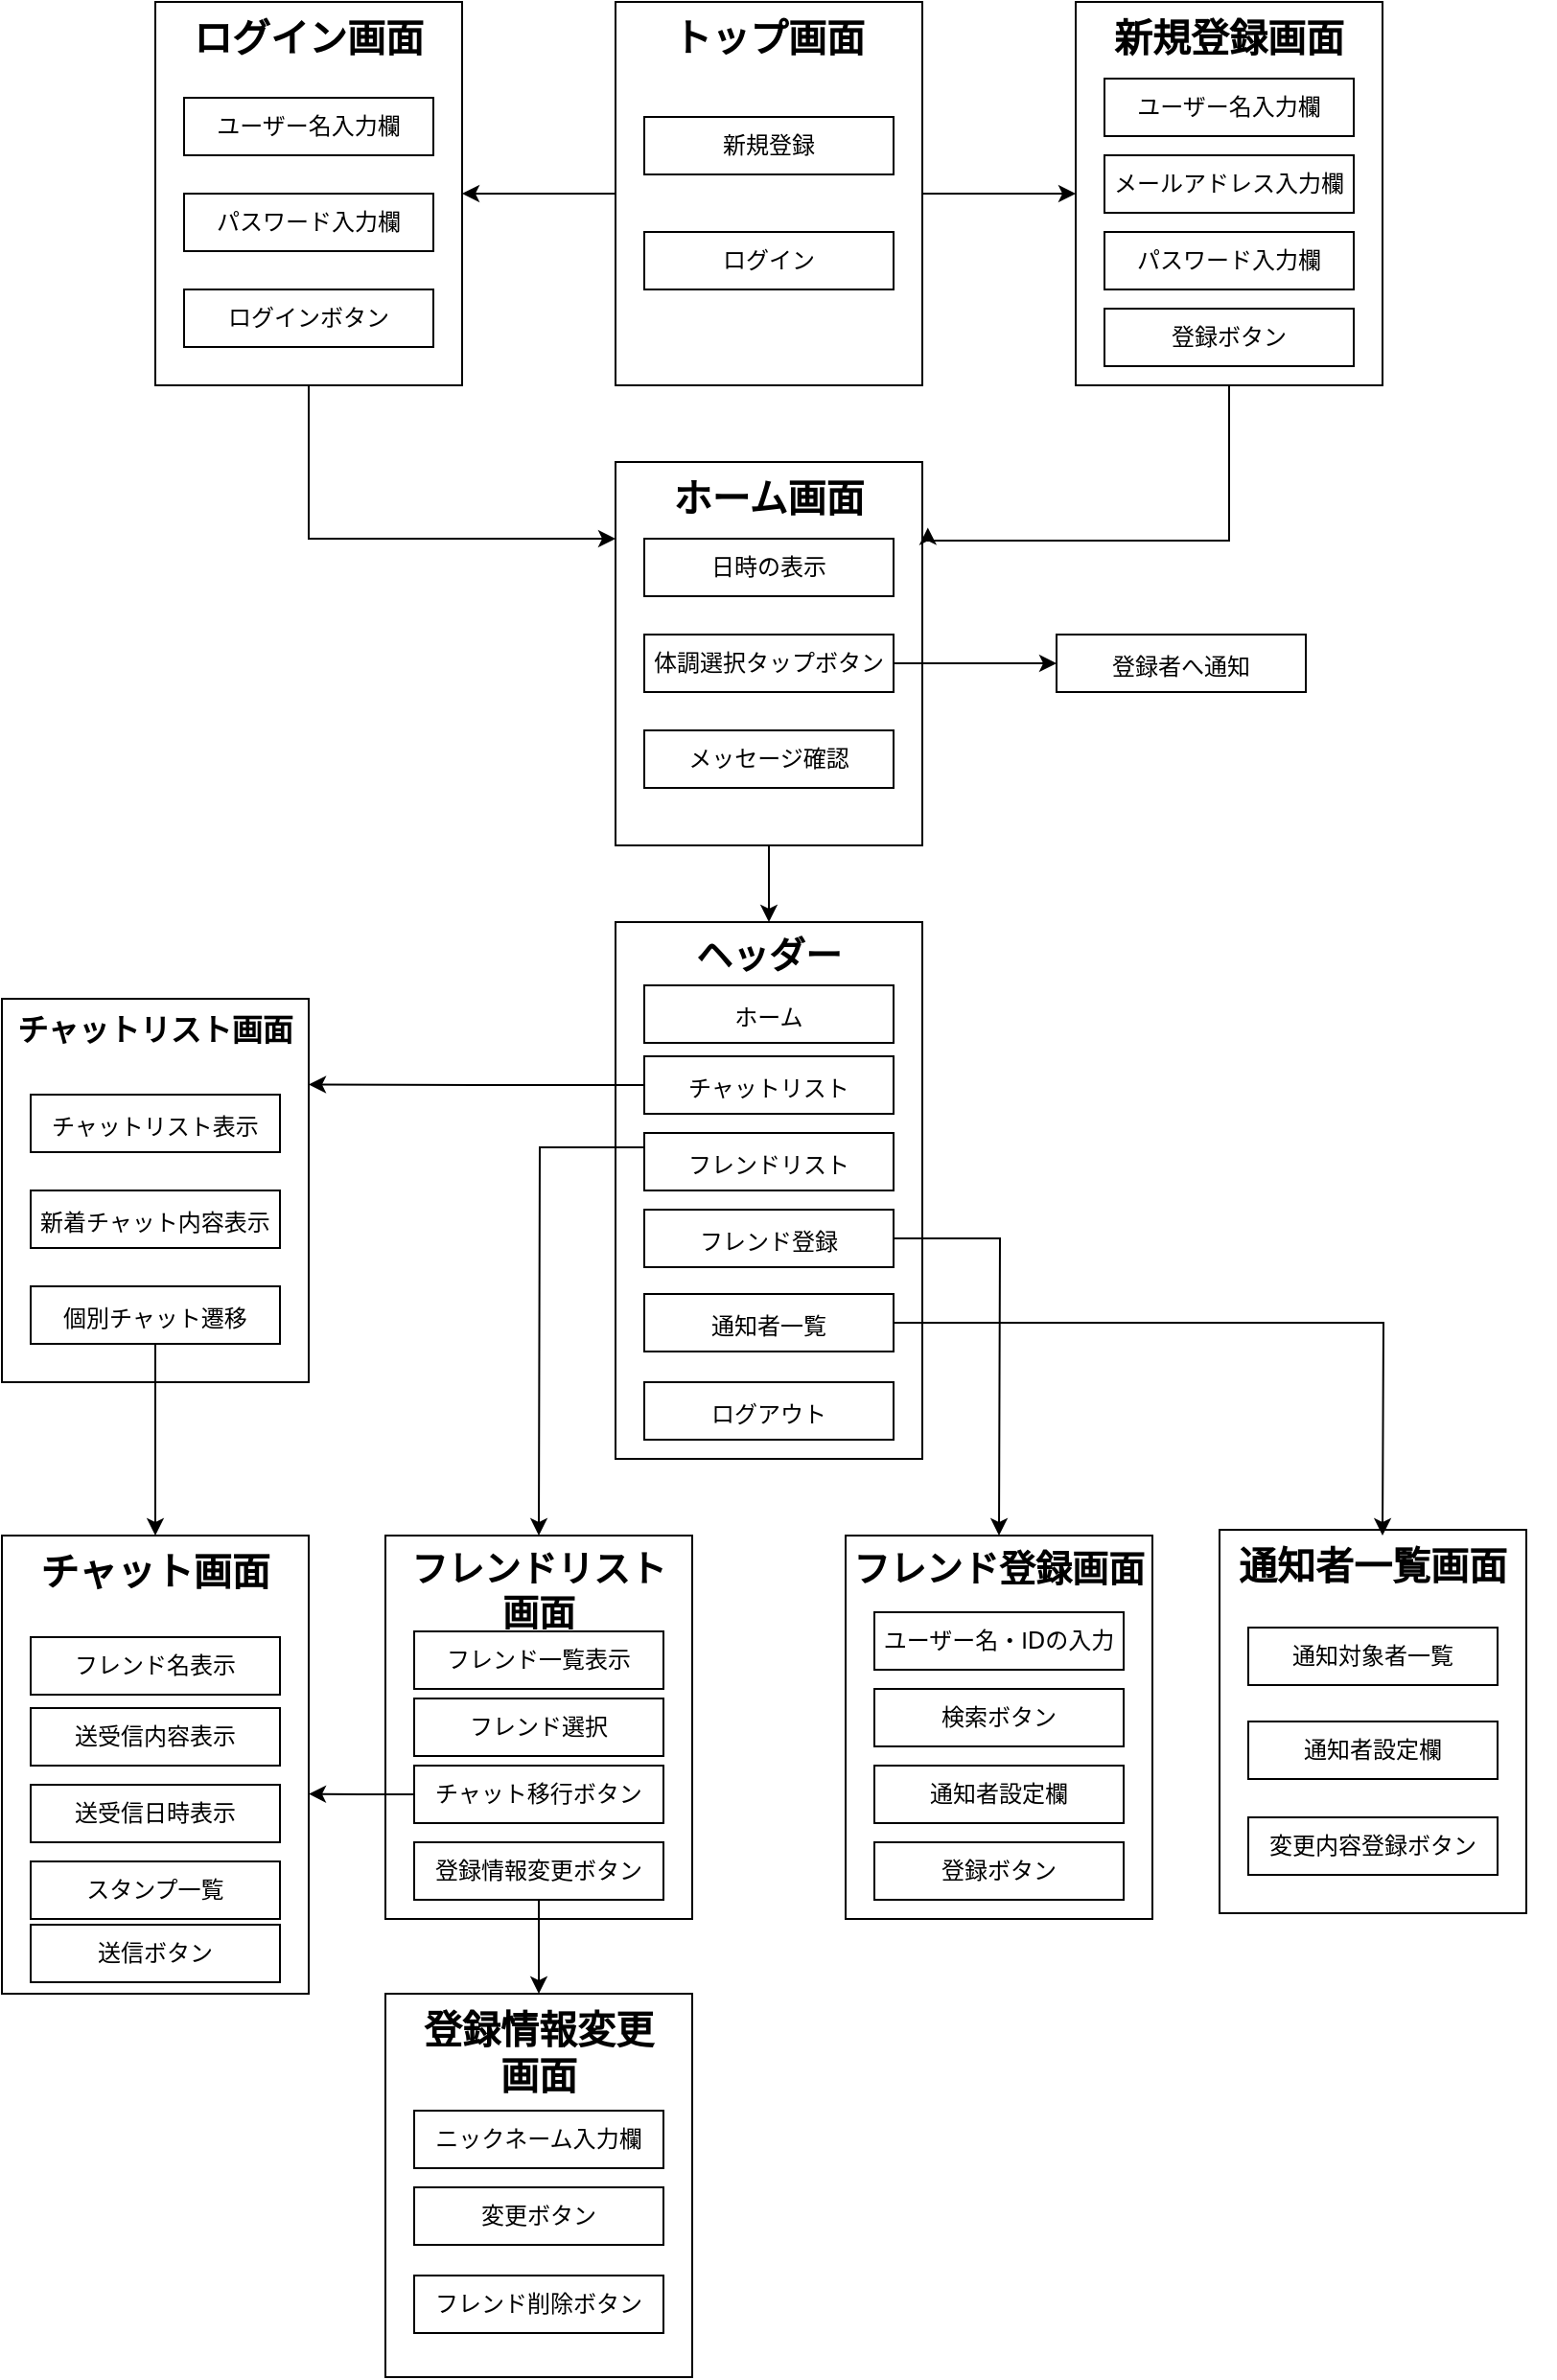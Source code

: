 <mxfile version="24.2.1" type="github">
  <diagram id="zXYdlJMxpkLPpKTD0zcQ" name="ページ1">
    <mxGraphModel dx="1120" dy="641" grid="1" gridSize="10" guides="1" tooltips="1" connect="1" arrows="1" fold="1" page="1" pageScale="1" pageWidth="1169" pageHeight="827" math="0" shadow="0">
      <root>
        <mxCell id="0" />
        <mxCell id="1" parent="0" />
        <mxCell id="KdNdumpBAWfkXNgbXocE-5" style="edgeStyle=orthogonalEdgeStyle;rounded=0;orthogonalLoop=1;jettySize=auto;html=1;exitX=0.5;exitY=1;exitDx=0;exitDy=0;entryX=0.5;entryY=0;entryDx=0;entryDy=0;" edge="1" parent="1" source="gSIg1-qY6fK0YbSR8IV2-4" target="hMFui25325vpyBuBLBgp-82">
          <mxGeometry relative="1" as="geometry" />
        </mxCell>
        <mxCell id="gSIg1-qY6fK0YbSR8IV2-4" value="&lt;b style=&quot;border-color: var(--border-color); color: rgb(0, 0, 0); font-family: Helvetica; font-style: normal; font-variant-ligatures: normal; font-variant-caps: normal; letter-spacing: normal; orphans: 2; text-indent: 0px; text-transform: none; widows: 2; word-spacing: 0px; -webkit-text-stroke-width: 0px; background-color: initial; text-decoration-thickness: initial; text-decoration-style: initial; text-decoration-color: initial; font-size: 12px; text-align: justify;&quot;&gt;&lt;font style=&quot;border-color: var(--border-color); font-size: 20px;&quot;&gt;ホーム画面&lt;/font&gt;&lt;/b&gt;&lt;br&gt;" style="rounded=0;whiteSpace=wrap;html=1;fontSize=16;verticalAlign=top;" parent="1" vertex="1">
          <mxGeometry x="400" y="280" width="160" height="200" as="geometry" />
        </mxCell>
        <mxCell id="8WLKLdAXPGA9mwzkF5FM-7" value="&lt;b style=&quot;border-color: var(--border-color); background-color: initial; font-size: 12px; text-align: justify;&quot;&gt;&lt;font style=&quot;border-color: var(--border-color); font-size: 20px;&quot;&gt;新規登録画面&lt;/font&gt;&lt;/b&gt;" style="rounded=0;whiteSpace=wrap;html=1;fontSize=16;verticalAlign=top;" parent="1" vertex="1">
          <mxGeometry x="640" y="40" width="160" height="200" as="geometry" />
        </mxCell>
        <mxCell id="0rlgu-Swk3jwepfzvg8y-5" style="edgeStyle=orthogonalEdgeStyle;rounded=0;orthogonalLoop=1;jettySize=auto;html=1;entryX=1;entryY=0.5;entryDx=0;entryDy=0;" parent="1" source="8WLKLdAXPGA9mwzkF5FM-14" target="8WLKLdAXPGA9mwzkF5FM-51" edge="1">
          <mxGeometry relative="1" as="geometry" />
        </mxCell>
        <mxCell id="0rlgu-Swk3jwepfzvg8y-6" style="edgeStyle=orthogonalEdgeStyle;rounded=0;orthogonalLoop=1;jettySize=auto;html=1;entryX=0;entryY=0.5;entryDx=0;entryDy=0;" parent="1" source="8WLKLdAXPGA9mwzkF5FM-14" target="8WLKLdAXPGA9mwzkF5FM-7" edge="1">
          <mxGeometry relative="1" as="geometry" />
        </mxCell>
        <mxCell id="8WLKLdAXPGA9mwzkF5FM-14" value="&lt;b style=&quot;border-color: var(--border-color); font-size: 12px; text-align: justify; background-color: initial;&quot;&gt;&lt;font style=&quot;border-color: var(--border-color); font-size: 20px;&quot;&gt;トップ画面&lt;/font&gt;&lt;/b&gt;" style="rounded=0;whiteSpace=wrap;html=1;fontSize=16;verticalAlign=top;" parent="1" vertex="1">
          <mxGeometry x="400" y="40" width="160" height="200" as="geometry" />
        </mxCell>
        <mxCell id="8WLKLdAXPGA9mwzkF5FM-15" value="日時の表示" style="rounded=0;whiteSpace=wrap;html=1;fillColor=#FFFFFF;strokeColor=#000000;" parent="1" vertex="1">
          <mxGeometry x="415" y="320" width="130" height="30" as="geometry" />
        </mxCell>
        <mxCell id="0rlgu-Swk3jwepfzvg8y-13" style="edgeStyle=orthogonalEdgeStyle;rounded=0;orthogonalLoop=1;jettySize=auto;html=1;entryX=0;entryY=0.5;entryDx=0;entryDy=0;" parent="1" source="8WLKLdAXPGA9mwzkF5FM-19" target="8WLKLdAXPGA9mwzkF5FM-44" edge="1">
          <mxGeometry relative="1" as="geometry" />
        </mxCell>
        <mxCell id="8WLKLdAXPGA9mwzkF5FM-19" value="体調選択タップボタン" style="rounded=0;whiteSpace=wrap;html=1;fillColor=#FFFFFF;strokeColor=#000000;" parent="1" vertex="1">
          <mxGeometry x="415" y="370" width="130" height="30" as="geometry" />
        </mxCell>
        <mxCell id="8WLKLdAXPGA9mwzkF5FM-26" value="ログイン" style="rounded=0;whiteSpace=wrap;html=1;fillColor=#FFFFFF;strokeColor=#000000;" parent="1" vertex="1">
          <mxGeometry x="415" y="160" width="130" height="30" as="geometry" />
        </mxCell>
        <mxCell id="8WLKLdAXPGA9mwzkF5FM-28" value="&lt;font style=&quot;font-size: 12px;&quot;&gt;新規登録&lt;/font&gt;" style="rounded=0;whiteSpace=wrap;html=1;fillColor=#FFFFFF;strokeColor=#000000;" parent="1" vertex="1">
          <mxGeometry x="415" y="100" width="130" height="30" as="geometry" />
        </mxCell>
        <mxCell id="8WLKLdAXPGA9mwzkF5FM-44" value="&lt;span style=&quot;border-color: var(--border-color); text-align: justify; background-color: initial;&quot;&gt;&lt;font style=&quot;border-color: var(--border-color); font-size: 12px;&quot;&gt;登録者へ通知&lt;/font&gt;&lt;/span&gt;" style="rounded=0;whiteSpace=wrap;html=1;fontSize=16;fillColor=#FFFFFF;strokeColor=#000000;" parent="1" vertex="1">
          <mxGeometry x="630" y="370" width="130" height="30" as="geometry" />
        </mxCell>
        <mxCell id="8WLKLdAXPGA9mwzkF5FM-46" value="&lt;font style=&quot;font-size: 12px;&quot;&gt;登録ボタン&lt;/font&gt;" style="rounded=0;whiteSpace=wrap;html=1;fillColor=#FFFFFF;strokeColor=#000000;" parent="1" vertex="1">
          <mxGeometry x="655" y="200" width="130" height="30" as="geometry" />
        </mxCell>
        <mxCell id="8WLKLdAXPGA9mwzkF5FM-47" value="メールアドレス入力欄" style="rounded=0;whiteSpace=wrap;html=1;fillColor=#FFFFFF;strokeColor=#000000;" parent="1" vertex="1">
          <mxGeometry x="655" y="120" width="130" height="30" as="geometry" />
        </mxCell>
        <mxCell id="8WLKLdAXPGA9mwzkF5FM-48" value="&lt;font style=&quot;font-size: 12px;&quot;&gt;ユーザー名入力欄&lt;/font&gt;" style="rounded=0;whiteSpace=wrap;html=1;fillColor=#FFFFFF;strokeColor=#000000;" parent="1" vertex="1">
          <mxGeometry x="655" y="80" width="130" height="30" as="geometry" />
        </mxCell>
        <mxCell id="8WLKLdAXPGA9mwzkF5FM-49" value="パスワード入力欄" style="rounded=0;whiteSpace=wrap;html=1;fillColor=#FFFFFF;strokeColor=#000000;" parent="1" vertex="1">
          <mxGeometry x="655" y="160" width="130" height="30" as="geometry" />
        </mxCell>
        <mxCell id="8WLKLdAXPGA9mwzkF5FM-50" value="" style="group" parent="1" vertex="1" connectable="0">
          <mxGeometry x="160" y="40" width="160" height="200" as="geometry" />
        </mxCell>
        <mxCell id="8WLKLdAXPGA9mwzkF5FM-51" value="&lt;b style=&quot;border-color: var(--border-color); font-size: 12px; text-align: justify; background-color: initial;&quot;&gt;&lt;font style=&quot;border-color: var(--border-color); font-size: 20px;&quot;&gt;ログイン画面&lt;/font&gt;&lt;/b&gt;" style="rounded=0;whiteSpace=wrap;html=1;fontSize=16;verticalAlign=top;" parent="8WLKLdAXPGA9mwzkF5FM-50" vertex="1">
          <mxGeometry width="160" height="200" as="geometry" />
        </mxCell>
        <mxCell id="8WLKLdAXPGA9mwzkF5FM-52" value="ログインボタン" style="rounded=0;whiteSpace=wrap;html=1;fillColor=#FFFFFF;strokeColor=#000000;" parent="8WLKLdAXPGA9mwzkF5FM-50" vertex="1">
          <mxGeometry x="15" y="150" width="130" height="30" as="geometry" />
        </mxCell>
        <mxCell id="8WLKLdAXPGA9mwzkF5FM-53" value="パスワード入力欄" style="rounded=0;whiteSpace=wrap;html=1;fillColor=#FFFFFF;strokeColor=#000000;" parent="8WLKLdAXPGA9mwzkF5FM-50" vertex="1">
          <mxGeometry x="15" y="100" width="130" height="30" as="geometry" />
        </mxCell>
        <mxCell id="8WLKLdAXPGA9mwzkF5FM-54" value="&lt;font style=&quot;font-size: 12px;&quot;&gt;ユーザー名入力欄&lt;/font&gt;" style="rounded=0;whiteSpace=wrap;html=1;fillColor=#FFFFFF;strokeColor=#000000;" parent="8WLKLdAXPGA9mwzkF5FM-50" vertex="1">
          <mxGeometry x="15" y="50" width="130" height="30" as="geometry" />
        </mxCell>
        <mxCell id="8WLKLdAXPGA9mwzkF5FM-57" value="メッセージ確認" style="rounded=0;whiteSpace=wrap;html=1;fillColor=#FFFFFF;strokeColor=#000000;" parent="1" vertex="1">
          <mxGeometry x="415" y="420" width="130" height="30" as="geometry" />
        </mxCell>
        <mxCell id="hMFui25325vpyBuBLBgp-15" value="" style="group" parent="1" vertex="1" connectable="0">
          <mxGeometry x="320" y="1079" width="160" height="200" as="geometry" />
        </mxCell>
        <mxCell id="qUEitJOZd1o9Dxp1bKS5-3" value="" style="group" parent="hMFui25325vpyBuBLBgp-15" vertex="1" connectable="0">
          <mxGeometry x="-40" width="160" height="200" as="geometry" />
        </mxCell>
        <mxCell id="8WLKLdAXPGA9mwzkF5FM-10" value="&lt;b style=&quot;border-color: var(--border-color); font-size: 12px; text-align: justify; background-color: initial;&quot;&gt;&lt;font style=&quot;border-color: var(--border-color); font-size: 20px;&quot;&gt;登録情報変更&lt;br&gt;画面&lt;/font&gt;&lt;/b&gt;" style="rounded=0;whiteSpace=wrap;html=1;fontSize=16;verticalAlign=top;" parent="qUEitJOZd1o9Dxp1bKS5-3" vertex="1">
          <mxGeometry width="160" height="200" as="geometry" />
        </mxCell>
        <mxCell id="8WLKLdAXPGA9mwzkF5FM-29" style="edgeStyle=none;curved=1;rounded=0;orthogonalLoop=1;jettySize=auto;html=1;entryX=0.5;entryY=0;entryDx=0;entryDy=0;fontSize=12;startSize=8;endSize=8;" parent="qUEitJOZd1o9Dxp1bKS5-3" source="8WLKLdAXPGA9mwzkF5FM-10" target="8WLKLdAXPGA9mwzkF5FM-10" edge="1">
          <mxGeometry relative="1" as="geometry" />
        </mxCell>
        <mxCell id="hMFui25325vpyBuBLBgp-99" value="変更ボタン" style="rounded=0;whiteSpace=wrap;html=1;fillColor=#FFFFFF;strokeColor=#000000;" parent="qUEitJOZd1o9Dxp1bKS5-3" vertex="1">
          <mxGeometry x="15" y="101" width="130" height="30" as="geometry" />
        </mxCell>
        <mxCell id="8WLKLdAXPGA9mwzkF5FM-17" value="フレンド削除ボタン" style="rounded=0;whiteSpace=wrap;html=1;fillColor=#FFFFFF;strokeColor=#000000;" parent="qUEitJOZd1o9Dxp1bKS5-3" vertex="1">
          <mxGeometry x="15" y="147" width="130" height="30" as="geometry" />
        </mxCell>
        <mxCell id="KdNdumpBAWfkXNgbXocE-34" value="ニックネーム入力欄" style="rounded=0;whiteSpace=wrap;html=1;fillColor=#FFFFFF;strokeColor=#000000;" vertex="1" parent="qUEitJOZd1o9Dxp1bKS5-3">
          <mxGeometry x="15" y="61" width="130" height="30" as="geometry" />
        </mxCell>
        <mxCell id="hMFui25325vpyBuBLBgp-59" value="" style="group" parent="1" vertex="1" connectable="0">
          <mxGeometry x="730" y="827" width="160" height="200" as="geometry" />
        </mxCell>
        <mxCell id="hMFui25325vpyBuBLBgp-35" value="&lt;div style=&quot;text-align: justify;&quot;&gt;&lt;span style=&quot;background-color: initial; font-size: 20px;&quot;&gt;&lt;b&gt;通知者一覧画面&lt;/b&gt;&lt;/span&gt;&lt;/div&gt;" style="rounded=0;whiteSpace=wrap;html=1;fontSize=16;verticalAlign=top;" parent="hMFui25325vpyBuBLBgp-59" vertex="1">
          <mxGeometry x="-15" y="10" width="160" height="200" as="geometry" />
        </mxCell>
        <mxCell id="hMFui25325vpyBuBLBgp-24" value="通知者設定欄" style="rounded=0;whiteSpace=wrap;html=1;fillColor=#FFFFFF;strokeColor=#000000;" parent="hMFui25325vpyBuBLBgp-59" vertex="1">
          <mxGeometry y="110" width="130" height="30" as="geometry" />
        </mxCell>
        <mxCell id="hMFui25325vpyBuBLBgp-43" value="変更内容登録ボタン" style="rounded=0;whiteSpace=wrap;html=1;fillColor=#FFFFFF;strokeColor=#000000;" parent="hMFui25325vpyBuBLBgp-59" vertex="1">
          <mxGeometry y="160" width="130" height="30" as="geometry" />
        </mxCell>
        <mxCell id="hMFui25325vpyBuBLBgp-48" value="通知対象者一覧" style="rounded=0;whiteSpace=wrap;html=1;fillColor=#FFFFFF;strokeColor=#000000;" parent="hMFui25325vpyBuBLBgp-59" vertex="1">
          <mxGeometry y="61" width="130" height="30" as="geometry" />
        </mxCell>
        <mxCell id="hMFui25325vpyBuBLBgp-88" value="" style="group" parent="1" vertex="1" connectable="0">
          <mxGeometry x="280" y="840" width="160" height="200" as="geometry" />
        </mxCell>
        <mxCell id="hMFui25325vpyBuBLBgp-64" value="&lt;div style=&quot;font-size: 19px;&quot;&gt;&lt;font style=&quot;font-size: 19px;&quot;&gt;&lt;b style=&quot;&quot;&gt;フレンド&lt;/b&gt;&lt;b style=&quot;background-color: initial;&quot;&gt;リスト&lt;/b&gt;&lt;/font&gt;&lt;/div&gt;&lt;div style=&quot;font-size: 19px;&quot;&gt;&lt;b style=&quot;background-color: initial;&quot;&gt;&lt;font style=&quot;font-size: 19px;&quot;&gt;画面&lt;/font&gt;&lt;/b&gt;&lt;/div&gt;" style="rounded=0;whiteSpace=wrap;html=1;fontSize=16;verticalAlign=top;align=center;" parent="hMFui25325vpyBuBLBgp-88" vertex="1">
          <mxGeometry width="160" height="200" as="geometry" />
        </mxCell>
        <mxCell id="hMFui25325vpyBuBLBgp-77" value="フレンド一覧表示" style="rounded=0;whiteSpace=wrap;html=1;fillColor=#FFFFFF;strokeColor=#000000;" parent="hMFui25325vpyBuBLBgp-88" vertex="1">
          <mxGeometry x="15" y="50" width="130" height="30" as="geometry" />
        </mxCell>
        <mxCell id="hMFui25325vpyBuBLBgp-80" value="チャット移行ボタン" style="rounded=0;whiteSpace=wrap;html=1;fillColor=#FFFFFF;strokeColor=#000000;" parent="hMFui25325vpyBuBLBgp-88" vertex="1">
          <mxGeometry x="15" y="120" width="130" height="30" as="geometry" />
        </mxCell>
        <mxCell id="hMFui25325vpyBuBLBgp-81" value="登録情報変更ボタン" style="rounded=0;whiteSpace=wrap;html=1;fillColor=#FFFFFF;strokeColor=#000000;" parent="hMFui25325vpyBuBLBgp-88" vertex="1">
          <mxGeometry x="15" y="160" width="130" height="30" as="geometry" />
        </mxCell>
        <mxCell id="hMFui25325vpyBuBLBgp-105" value="フレンド選択" style="rounded=0;whiteSpace=wrap;html=1;fillColor=#FFFFFF;strokeColor=#000000;" parent="hMFui25325vpyBuBLBgp-88" vertex="1">
          <mxGeometry x="15" y="85" width="130" height="30" as="geometry" />
        </mxCell>
        <mxCell id="hMFui25325vpyBuBLBgp-117" style="edgeStyle=orthogonalEdgeStyle;rounded=0;orthogonalLoop=1;jettySize=auto;html=1;entryX=1.018;entryY=0.171;entryDx=0;entryDy=0;entryPerimeter=0;" parent="1" source="8WLKLdAXPGA9mwzkF5FM-7" target="gSIg1-qY6fK0YbSR8IV2-4" edge="1">
          <mxGeometry relative="1" as="geometry">
            <Array as="points">
              <mxPoint x="720" y="321" />
            </Array>
          </mxGeometry>
        </mxCell>
        <mxCell id="hMFui25325vpyBuBLBgp-120" style="edgeStyle=orthogonalEdgeStyle;rounded=0;orthogonalLoop=1;jettySize=auto;html=1;" parent="1" source="8WLKLdAXPGA9mwzkF5FM-51" edge="1">
          <mxGeometry relative="1" as="geometry">
            <mxPoint x="400" y="320" as="targetPoint" />
            <Array as="points">
              <mxPoint x="240" y="320" />
            </Array>
          </mxGeometry>
        </mxCell>
        <mxCell id="qUEitJOZd1o9Dxp1bKS5-2" value="" style="group" parent="1" vertex="1" connectable="0">
          <mxGeometry x="80" y="840" width="160" height="239" as="geometry" />
        </mxCell>
        <mxCell id="8WLKLdAXPGA9mwzkF5FM-1" value="&lt;div style=&quot;text-align: justify;&quot;&gt;&lt;span style=&quot;background-color: initial; font-size: 20px;&quot;&gt;&lt;b&gt;チャット画面&lt;/b&gt;&lt;/span&gt;&lt;/div&gt;" style="rounded=0;whiteSpace=wrap;html=1;fontSize=16;verticalAlign=top;" parent="qUEitJOZd1o9Dxp1bKS5-2" vertex="1">
          <mxGeometry width="160" height="239" as="geometry" />
        </mxCell>
        <mxCell id="hMFui25325vpyBuBLBgp-46" value="スタンプ一覧" style="rounded=0;whiteSpace=wrap;html=1;fillColor=#FFFFFF;strokeColor=#000000;" parent="qUEitJOZd1o9Dxp1bKS5-2" vertex="1">
          <mxGeometry x="15" y="170" width="130" height="30" as="geometry" />
        </mxCell>
        <mxCell id="hMFui25325vpyBuBLBgp-47" value="送信ボタン" style="rounded=0;whiteSpace=wrap;html=1;fillColor=#FFFFFF;strokeColor=#000000;" parent="qUEitJOZd1o9Dxp1bKS5-2" vertex="1">
          <mxGeometry x="15" y="203" width="130" height="30" as="geometry" />
        </mxCell>
        <mxCell id="hMFui25325vpyBuBLBgp-131" value="フレンド名表示" style="rounded=0;whiteSpace=wrap;html=1;fillColor=#FFFFFF;strokeColor=#000000;" parent="qUEitJOZd1o9Dxp1bKS5-2" vertex="1">
          <mxGeometry x="15" y="53" width="130" height="30" as="geometry" />
        </mxCell>
        <mxCell id="hMFui25325vpyBuBLBgp-132" value="送受信内容表示" style="rounded=0;whiteSpace=wrap;html=1;fillColor=#FFFFFF;strokeColor=#000000;" parent="qUEitJOZd1o9Dxp1bKS5-2" vertex="1">
          <mxGeometry x="15" y="90" width="130" height="30" as="geometry" />
        </mxCell>
        <mxCell id="hMFui25325vpyBuBLBgp-133" value="送受信日時表示" style="rounded=0;whiteSpace=wrap;html=1;fillColor=#FFFFFF;strokeColor=#000000;" parent="qUEitJOZd1o9Dxp1bKS5-2" vertex="1">
          <mxGeometry x="15" y="130" width="130" height="30" as="geometry" />
        </mxCell>
        <mxCell id="qUEitJOZd1o9Dxp1bKS5-4" value="" style="group" parent="1" vertex="1" connectable="0">
          <mxGeometry x="520" y="840" width="160" height="200" as="geometry" />
        </mxCell>
        <mxCell id="8WLKLdAXPGA9mwzkF5FM-59" value="&lt;div style=&quot;text-align: justify;&quot;&gt;&lt;span style=&quot;background-color: initial;&quot;&gt;&lt;b style=&quot;&quot;&gt;&lt;font style=&quot;font-size: 19px;&quot;&gt;フレンド登録画面&lt;/font&gt;&lt;/b&gt;&lt;/span&gt;&lt;/div&gt;" style="rounded=0;whiteSpace=wrap;html=1;fontSize=16;verticalAlign=top;container=0;" parent="qUEitJOZd1o9Dxp1bKS5-4" vertex="1">
          <mxGeometry width="160" height="200" as="geometry" />
        </mxCell>
        <mxCell id="8WLKLdAXPGA9mwzkF5FM-60" value="検索ボタン" style="rounded=0;whiteSpace=wrap;html=1;fillColor=#FFFFFF;strokeColor=#000000;container=0;" parent="qUEitJOZd1o9Dxp1bKS5-4" vertex="1">
          <mxGeometry x="15" y="80" width="130" height="30" as="geometry" />
        </mxCell>
        <mxCell id="0rlgu-Swk3jwepfzvg8y-2" value="ユーザー名・IⅮの入力" style="rounded=0;whiteSpace=wrap;html=1;fillColor=#FFFFFF;strokeColor=#000000;container=0;" parent="qUEitJOZd1o9Dxp1bKS5-4" vertex="1">
          <mxGeometry x="15" y="40" width="130" height="30" as="geometry" />
        </mxCell>
        <mxCell id="hMFui25325vpyBuBLBgp-34" value="通知者設定欄" style="rounded=0;whiteSpace=wrap;html=1;fillColor=#FFFFFF;strokeColor=#000000;container=0;" parent="qUEitJOZd1o9Dxp1bKS5-4" vertex="1">
          <mxGeometry x="15" y="120" width="130" height="30" as="geometry" />
        </mxCell>
        <mxCell id="8WLKLdAXPGA9mwzkF5FM-62" value="登録ボタン" style="rounded=0;whiteSpace=wrap;html=1;fillColor=#FFFFFF;strokeColor=#000000;container=0;" parent="qUEitJOZd1o9Dxp1bKS5-4" vertex="1">
          <mxGeometry x="15" y="160" width="130" height="30" as="geometry" />
        </mxCell>
        <mxCell id="hMFui25325vpyBuBLBgp-82" value="&lt;div style=&quot;text-align: justify;&quot;&gt;&lt;span style=&quot;background-color: initial; font-size: 19px;&quot;&gt;&lt;b&gt;ヘッダー&lt;/b&gt;&lt;/span&gt;&lt;/div&gt;" style="rounded=0;whiteSpace=wrap;html=1;fontSize=16;verticalAlign=top;container=0;" parent="1" vertex="1">
          <mxGeometry x="400" y="520" width="160" height="280" as="geometry" />
        </mxCell>
        <mxCell id="KdNdumpBAWfkXNgbXocE-15" value="&lt;div style=&quot;text-align: justify;&quot;&gt;&lt;span style=&quot;font-size: 12px;&quot;&gt;ホーム&lt;/span&gt;&lt;/div&gt;" style="rounded=0;whiteSpace=wrap;html=1;fontSize=16;fillColor=#FFFFFF;strokeColor=#000000;container=0;" vertex="1" parent="1">
          <mxGeometry x="415" y="553" width="130" height="30" as="geometry" />
        </mxCell>
        <mxCell id="KdNdumpBAWfkXNgbXocE-27" style="edgeStyle=orthogonalEdgeStyle;rounded=0;orthogonalLoop=1;jettySize=auto;html=1;exitX=0;exitY=0.25;exitDx=0;exitDy=0;" edge="1" parent="1" source="KdNdumpBAWfkXNgbXocE-18">
          <mxGeometry relative="1" as="geometry">
            <mxPoint x="360" y="840.0" as="targetPoint" />
          </mxGeometry>
        </mxCell>
        <mxCell id="KdNdumpBAWfkXNgbXocE-18" value="&lt;div style=&quot;text-align: justify;&quot;&gt;&lt;span style=&quot;font-size: 12px; text-align: center;&quot;&gt;フレンドリスト&lt;/span&gt;&lt;br&gt;&lt;/div&gt;" style="rounded=0;whiteSpace=wrap;html=1;fontSize=16;fillColor=#FFFFFF;strokeColor=#000000;" vertex="1" parent="1">
          <mxGeometry x="415" y="630" width="130" height="30" as="geometry" />
        </mxCell>
        <mxCell id="KdNdumpBAWfkXNgbXocE-25" style="edgeStyle=orthogonalEdgeStyle;rounded=0;orthogonalLoop=1;jettySize=auto;html=1;exitX=0;exitY=0.5;exitDx=0;exitDy=0;" edge="1" parent="1" source="KdNdumpBAWfkXNgbXocE-19">
          <mxGeometry relative="1" as="geometry">
            <mxPoint x="240" y="604.714" as="targetPoint" />
          </mxGeometry>
        </mxCell>
        <mxCell id="KdNdumpBAWfkXNgbXocE-19" value="&lt;div style=&quot;text-align: justify;&quot;&gt;&lt;span style=&quot;font-size: 12px; text-align: center;&quot;&gt;チャットリスト&lt;/span&gt;&lt;br&gt;&lt;/div&gt;" style="rounded=0;whiteSpace=wrap;html=1;fontSize=16;fillColor=#FFFFFF;strokeColor=#000000;" vertex="1" parent="1">
          <mxGeometry x="415" y="590" width="130" height="30" as="geometry" />
        </mxCell>
        <mxCell id="KdNdumpBAWfkXNgbXocE-30" style="edgeStyle=orthogonalEdgeStyle;rounded=0;orthogonalLoop=1;jettySize=auto;html=1;exitX=1;exitY=0.5;exitDx=0;exitDy=0;" edge="1" parent="1" source="KdNdumpBAWfkXNgbXocE-20">
          <mxGeometry relative="1" as="geometry">
            <mxPoint x="600" y="840.0" as="targetPoint" />
          </mxGeometry>
        </mxCell>
        <mxCell id="KdNdumpBAWfkXNgbXocE-20" value="&lt;div style=&quot;text-align: justify;&quot;&gt;&lt;span style=&quot;font-size: 12px; text-align: center;&quot;&gt;フレンド登録&lt;/span&gt;&lt;br&gt;&lt;/div&gt;" style="rounded=0;whiteSpace=wrap;html=1;fontSize=16;fillColor=#FFFFFF;strokeColor=#000000;" vertex="1" parent="1">
          <mxGeometry x="415" y="670" width="130" height="30" as="geometry" />
        </mxCell>
        <mxCell id="KdNdumpBAWfkXNgbXocE-31" style="edgeStyle=orthogonalEdgeStyle;rounded=0;orthogonalLoop=1;jettySize=auto;html=1;exitX=1;exitY=0.5;exitDx=0;exitDy=0;" edge="1" parent="1" source="KdNdumpBAWfkXNgbXocE-21">
          <mxGeometry relative="1" as="geometry">
            <mxPoint x="800.0" y="840.0" as="targetPoint" />
          </mxGeometry>
        </mxCell>
        <mxCell id="KdNdumpBAWfkXNgbXocE-21" value="&lt;div style=&quot;text-align: justify;&quot;&gt;&lt;span style=&quot;font-size: 12px; text-align: center;&quot;&gt;通知者一覧&lt;/span&gt;&lt;br&gt;&lt;/div&gt;" style="rounded=0;whiteSpace=wrap;html=1;fontSize=16;fillColor=#FFFFFF;strokeColor=#000000;" vertex="1" parent="1">
          <mxGeometry x="415" y="714" width="130" height="30" as="geometry" />
        </mxCell>
        <mxCell id="KdNdumpBAWfkXNgbXocE-16" value="&lt;div style=&quot;text-align: justify;&quot;&gt;&lt;span style=&quot;font-size: 12px;&quot;&gt;ログアウト&lt;/span&gt;&lt;/div&gt;" style="rounded=0;whiteSpace=wrap;html=1;fontSize=16;fillColor=#FFFFFF;strokeColor=#000000;" vertex="1" parent="1">
          <mxGeometry x="415" y="760" width="130" height="30" as="geometry" />
        </mxCell>
        <mxCell id="KdNdumpBAWfkXNgbXocE-23" value="" style="group" vertex="1" connectable="0" parent="1">
          <mxGeometry x="80" y="560" width="160" height="200" as="geometry" />
        </mxCell>
        <mxCell id="KdNdumpBAWfkXNgbXocE-1" value="&lt;b&gt;チャットリスト画面&lt;/b&gt;" style="rounded=0;whiteSpace=wrap;html=1;fontSize=16;verticalAlign=top;" vertex="1" parent="KdNdumpBAWfkXNgbXocE-23">
          <mxGeometry width="160" height="200" as="geometry" />
        </mxCell>
        <mxCell id="KdNdumpBAWfkXNgbXocE-26" style="edgeStyle=orthogonalEdgeStyle;rounded=0;orthogonalLoop=1;jettySize=auto;html=1;exitX=0.5;exitY=1;exitDx=0;exitDy=0;" edge="1" parent="KdNdumpBAWfkXNgbXocE-23" source="KdNdumpBAWfkXNgbXocE-2">
          <mxGeometry relative="1" as="geometry">
            <mxPoint x="80" y="280.0" as="targetPoint" />
          </mxGeometry>
        </mxCell>
        <mxCell id="KdNdumpBAWfkXNgbXocE-2" value="&lt;div style=&quot;text-align: justify;&quot;&gt;&lt;span style=&quot;font-size: 12px;&quot;&gt;個別チャット遷移&lt;/span&gt;&lt;/div&gt;" style="rounded=0;whiteSpace=wrap;html=1;fontSize=16;fillColor=#FFFFFF;strokeColor=#000000;" vertex="1" parent="KdNdumpBAWfkXNgbXocE-23">
          <mxGeometry x="15" y="150" width="130" height="30" as="geometry" />
        </mxCell>
        <mxCell id="KdNdumpBAWfkXNgbXocE-3" value="&lt;div style=&quot;text-align: justify;&quot;&gt;&lt;span style=&quot;background-color: initial; font-size: 12px;&quot;&gt;チャットリスト表示&lt;/span&gt;&lt;/div&gt;" style="rounded=0;whiteSpace=wrap;html=1;fontSize=16;fillColor=#FFFFFF;strokeColor=#000000;" vertex="1" parent="KdNdumpBAWfkXNgbXocE-23">
          <mxGeometry x="15" y="50" width="130" height="30" as="geometry" />
        </mxCell>
        <mxCell id="KdNdumpBAWfkXNgbXocE-22" value="&lt;div style=&quot;text-align: justify;&quot;&gt;&lt;span style=&quot;font-size: 12px;&quot;&gt;新着チャット内容表示&lt;/span&gt;&lt;/div&gt;" style="rounded=0;whiteSpace=wrap;html=1;fontSize=16;fillColor=#FFFFFF;strokeColor=#000000;" vertex="1" parent="KdNdumpBAWfkXNgbXocE-23">
          <mxGeometry x="15" y="100" width="130" height="30" as="geometry" />
        </mxCell>
        <mxCell id="KdNdumpBAWfkXNgbXocE-28" style="edgeStyle=orthogonalEdgeStyle;rounded=0;orthogonalLoop=1;jettySize=auto;html=1;exitX=0;exitY=0.5;exitDx=0;exitDy=0;entryX=1;entryY=0.564;entryDx=0;entryDy=0;entryPerimeter=0;" edge="1" parent="1" source="hMFui25325vpyBuBLBgp-80" target="8WLKLdAXPGA9mwzkF5FM-1">
          <mxGeometry relative="1" as="geometry" />
        </mxCell>
        <mxCell id="KdNdumpBAWfkXNgbXocE-29" style="edgeStyle=orthogonalEdgeStyle;rounded=0;orthogonalLoop=1;jettySize=auto;html=1;exitX=0.5;exitY=1;exitDx=0;exitDy=0;entryX=0.5;entryY=0;entryDx=0;entryDy=0;" edge="1" parent="1" source="hMFui25325vpyBuBLBgp-81" target="8WLKLdAXPGA9mwzkF5FM-10">
          <mxGeometry relative="1" as="geometry" />
        </mxCell>
      </root>
    </mxGraphModel>
  </diagram>
</mxfile>
